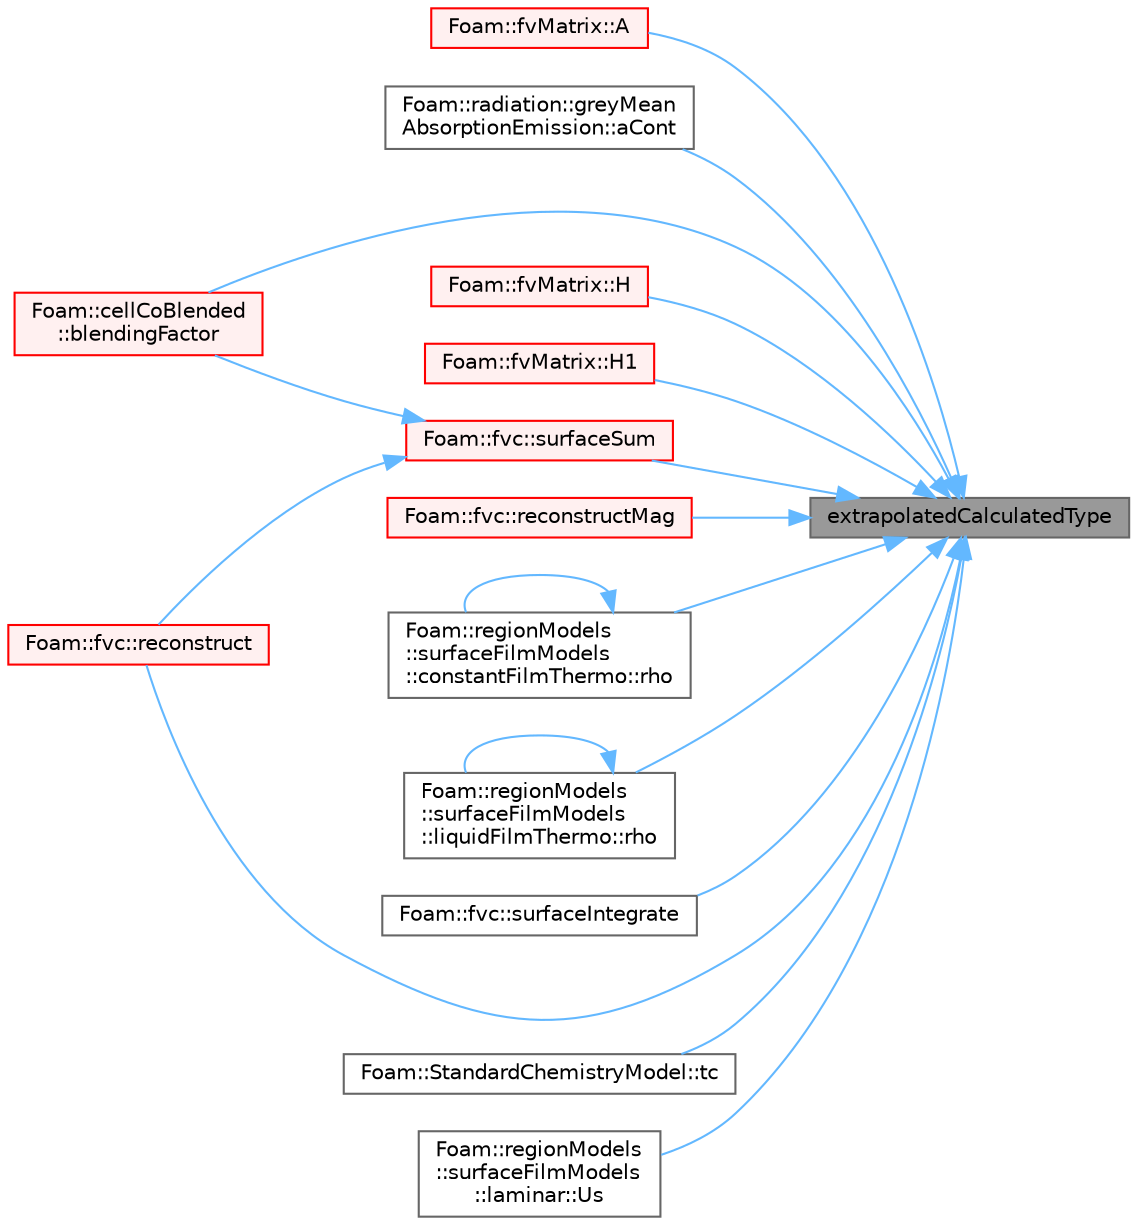 digraph "extrapolatedCalculatedType"
{
 // LATEX_PDF_SIZE
  bgcolor="transparent";
  edge [fontname=Helvetica,fontsize=10,labelfontname=Helvetica,labelfontsize=10];
  node [fontname=Helvetica,fontsize=10,shape=box,height=0.2,width=0.4];
  rankdir="RL";
  Node1 [id="Node000001",label="extrapolatedCalculatedType",height=0.2,width=0.4,color="gray40", fillcolor="grey60", style="filled", fontcolor="black",tooltip=" "];
  Node1 -> Node2 [id="edge1_Node000001_Node000002",dir="back",color="steelblue1",style="solid",tooltip=" "];
  Node2 [id="Node000002",label="Foam::fvMatrix::A",height=0.2,width=0.4,color="red", fillcolor="#FFF0F0", style="filled",URL="$classFoam_1_1fvMatrix.html#a0a5700c99b33f36165d0fbc6ba521bf3",tooltip=" "];
  Node1 -> Node5 [id="edge2_Node000001_Node000005",dir="back",color="steelblue1",style="solid",tooltip=" "];
  Node5 [id="Node000005",label="Foam::radiation::greyMean\lAbsorptionEmission::aCont",height=0.2,width=0.4,color="grey40", fillcolor="white", style="filled",URL="$classFoam_1_1radiation_1_1greyMeanAbsorptionEmission.html#ace18b83f2647f21524aa32889f66afca",tooltip=" "];
  Node1 -> Node6 [id="edge3_Node000001_Node000006",dir="back",color="steelblue1",style="solid",tooltip=" "];
  Node6 [id="Node000006",label="Foam::cellCoBlended\l::blendingFactor",height=0.2,width=0.4,color="red", fillcolor="#FFF0F0", style="filled",URL="$classFoam_1_1cellCoBlended.html#ae927af6b3fadd79fc8c5543245d76242",tooltip=" "];
  Node1 -> Node10 [id="edge4_Node000001_Node000010",dir="back",color="steelblue1",style="solid",tooltip=" "];
  Node10 [id="Node000010",label="Foam::fvMatrix::H",height=0.2,width=0.4,color="red", fillcolor="#FFF0F0", style="filled",URL="$classFoam_1_1fvMatrix.html#ab48cc6540eedab5e23286b6fa19d53f5",tooltip=" "];
  Node1 -> Node11 [id="edge5_Node000001_Node000011",dir="back",color="steelblue1",style="solid",tooltip=" "];
  Node11 [id="Node000011",label="Foam::fvMatrix::H1",height=0.2,width=0.4,color="red", fillcolor="#FFF0F0", style="filled",URL="$classFoam_1_1fvMatrix.html#a37a6a42b79a9f56f28f79fab26072d51",tooltip=" "];
  Node1 -> Node12 [id="edge6_Node000001_Node000012",dir="back",color="steelblue1",style="solid",tooltip=" "];
  Node12 [id="Node000012",label="Foam::fvc::reconstruct",height=0.2,width=0.4,color="red", fillcolor="#FFF0F0", style="filled",URL="$namespaceFoam_1_1fvc.html#aaffcb2866b31e6c0a6c316279b30769f",tooltip=" "];
  Node1 -> Node21 [id="edge7_Node000001_Node000021",dir="back",color="steelblue1",style="solid",tooltip=" "];
  Node21 [id="Node000021",label="Foam::fvc::reconstructMag",height=0.2,width=0.4,color="red", fillcolor="#FFF0F0", style="filled",URL="$namespaceFoam_1_1fvc.html#a29cdad91ee3fc2ac251ac2b4872557da",tooltip=" "];
  Node1 -> Node23 [id="edge8_Node000001_Node000023",dir="back",color="steelblue1",style="solid",tooltip=" "];
  Node23 [id="Node000023",label="Foam::regionModels\l::surfaceFilmModels\l::constantFilmThermo::rho",height=0.2,width=0.4,color="grey40", fillcolor="white", style="filled",URL="$classFoam_1_1regionModels_1_1surfaceFilmModels_1_1constantFilmThermo.html#aba9cd0c89afcb2b70e8b2073ff822bc4",tooltip=" "];
  Node23 -> Node23 [id="edge9_Node000023_Node000023",dir="back",color="steelblue1",style="solid",tooltip=" "];
  Node1 -> Node24 [id="edge10_Node000001_Node000024",dir="back",color="steelblue1",style="solid",tooltip=" "];
  Node24 [id="Node000024",label="Foam::regionModels\l::surfaceFilmModels\l::liquidFilmThermo::rho",height=0.2,width=0.4,color="grey40", fillcolor="white", style="filled",URL="$classFoam_1_1regionModels_1_1surfaceFilmModels_1_1liquidFilmThermo.html#aba9cd0c89afcb2b70e8b2073ff822bc4",tooltip=" "];
  Node24 -> Node24 [id="edge11_Node000024_Node000024",dir="back",color="steelblue1",style="solid",tooltip=" "];
  Node1 -> Node25 [id="edge12_Node000001_Node000025",dir="back",color="steelblue1",style="solid",tooltip=" "];
  Node25 [id="Node000025",label="Foam::fvc::surfaceIntegrate",height=0.2,width=0.4,color="grey40", fillcolor="white", style="filled",URL="$namespaceFoam_1_1fvc.html#a9c95a4e3c2b8abacbac5761792c17af2",tooltip=" "];
  Node1 -> Node26 [id="edge13_Node000001_Node000026",dir="back",color="steelblue1",style="solid",tooltip=" "];
  Node26 [id="Node000026",label="Foam::fvc::surfaceSum",height=0.2,width=0.4,color="red", fillcolor="#FFF0F0", style="filled",URL="$namespaceFoam_1_1fvc.html#aa0a1e3c4ec02aa6a37f517c4d5270046",tooltip=" "];
  Node26 -> Node6 [id="edge14_Node000026_Node000006",dir="back",color="steelblue1",style="solid",tooltip=" "];
  Node26 -> Node12 [id="edge15_Node000026_Node000012",dir="back",color="steelblue1",style="solid",tooltip=" "];
  Node1 -> Node42 [id="edge16_Node000001_Node000042",dir="back",color="steelblue1",style="solid",tooltip=" "];
  Node42 [id="Node000042",label="Foam::StandardChemistryModel::tc",height=0.2,width=0.4,color="grey40", fillcolor="white", style="filled",URL="$classFoam_1_1StandardChemistryModel.html#a0e9e0cdeea583a75fc46a154c4a6e1fd",tooltip=" "];
  Node1 -> Node43 [id="edge17_Node000001_Node000043",dir="back",color="steelblue1",style="solid",tooltip=" "];
  Node43 [id="Node000043",label="Foam::regionModels\l::surfaceFilmModels\l::laminar::Us",height=0.2,width=0.4,color="grey40", fillcolor="white", style="filled",URL="$classFoam_1_1regionModels_1_1surfaceFilmModels_1_1laminar.html#a8cdc11f238df60d8d1fdaeaa5e7d24df",tooltip=" "];
}
